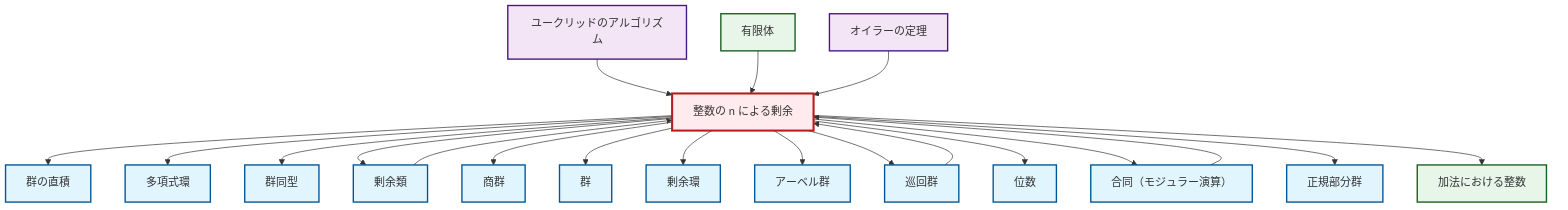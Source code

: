 graph TD
    classDef definition fill:#e1f5fe,stroke:#01579b,stroke-width:2px
    classDef theorem fill:#f3e5f5,stroke:#4a148c,stroke-width:2px
    classDef axiom fill:#fff3e0,stroke:#e65100,stroke-width:2px
    classDef example fill:#e8f5e9,stroke:#1b5e20,stroke-width:2px
    classDef current fill:#ffebee,stroke:#b71c1c,stroke-width:3px
    ex-quotient-integers-mod-n["整数の n による剰余"]:::example
    def-group["群"]:::definition
    ex-integers-addition["加法における整数"]:::example
    def-quotient-group["商群"]:::definition
    def-cyclic-group["巡回群"]:::definition
    def-direct-product["群の直積"]:::definition
    thm-euler["オイラーの定理"]:::theorem
    def-abelian-group["アーベル群"]:::definition
    ex-finite-field["有限体"]:::example
    def-normal-subgroup["正規部分群"]:::definition
    def-congruence["合同（モジュラー演算）"]:::definition
    def-coset["剰余類"]:::definition
    def-quotient-ring["剰余環"]:::definition
    def-isomorphism["群同型"]:::definition
    def-order["位数"]:::definition
    def-polynomial-ring["多項式環"]:::definition
    thm-euclidean-algorithm["ユークリッドのアルゴリズム"]:::theorem
    ex-quotient-integers-mod-n --> def-direct-product
    ex-quotient-integers-mod-n --> def-polynomial-ring
    ex-quotient-integers-mod-n --> def-isomorphism
    thm-euclidean-algorithm --> ex-quotient-integers-mod-n
    ex-quotient-integers-mod-n --> def-coset
    ex-finite-field --> ex-quotient-integers-mod-n
    ex-quotient-integers-mod-n --> def-quotient-group
    def-coset --> ex-quotient-integers-mod-n
    ex-quotient-integers-mod-n --> def-group
    ex-quotient-integers-mod-n --> def-quotient-ring
    ex-quotient-integers-mod-n --> def-abelian-group
    def-cyclic-group --> ex-quotient-integers-mod-n
    thm-euler --> ex-quotient-integers-mod-n
    ex-quotient-integers-mod-n --> def-cyclic-group
    ex-quotient-integers-mod-n --> def-order
    ex-quotient-integers-mod-n --> def-congruence
    def-congruence --> ex-quotient-integers-mod-n
    ex-quotient-integers-mod-n --> def-normal-subgroup
    ex-quotient-integers-mod-n --> ex-integers-addition
    class ex-quotient-integers-mod-n current